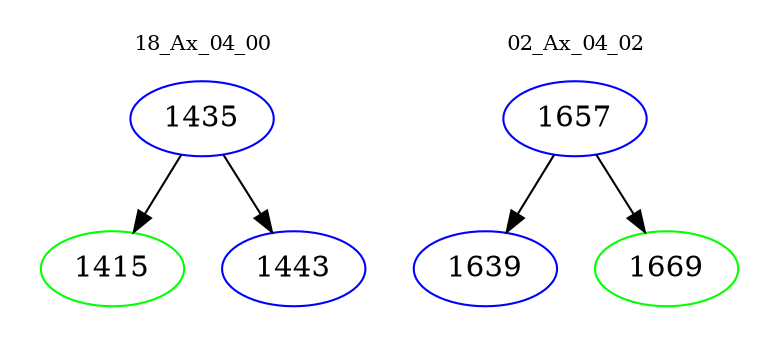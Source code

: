 digraph{
subgraph cluster_0 {
color = white
label = "18_Ax_04_00";
fontsize=10;
T0_1435 [label="1435", color="blue"]
T0_1435 -> T0_1415 [color="black"]
T0_1415 [label="1415", color="green"]
T0_1435 -> T0_1443 [color="black"]
T0_1443 [label="1443", color="blue"]
}
subgraph cluster_1 {
color = white
label = "02_Ax_04_02";
fontsize=10;
T1_1657 [label="1657", color="blue"]
T1_1657 -> T1_1639 [color="black"]
T1_1639 [label="1639", color="blue"]
T1_1657 -> T1_1669 [color="black"]
T1_1669 [label="1669", color="green"]
}
}
